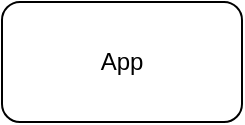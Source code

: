 <mxfile>
    <diagram id="hjnkUfyml899C-Kvlw6R" name="Page-1">
        <mxGraphModel dx="296" dy="205" grid="1" gridSize="10" guides="1" tooltips="1" connect="1" arrows="1" fold="1" page="1" pageScale="1" pageWidth="827" pageHeight="1169" math="0" shadow="0">
            <root>
                <mxCell id="0"/>
                <mxCell id="1" parent="0"/>
                <mxCell id="2" value="App" style="rounded=1;whiteSpace=wrap;html=1;" vertex="1" parent="1">
                    <mxGeometry x="100" y="40" width="120" height="60" as="geometry"/>
                </mxCell>
            </root>
        </mxGraphModel>
    </diagram>
</mxfile>
